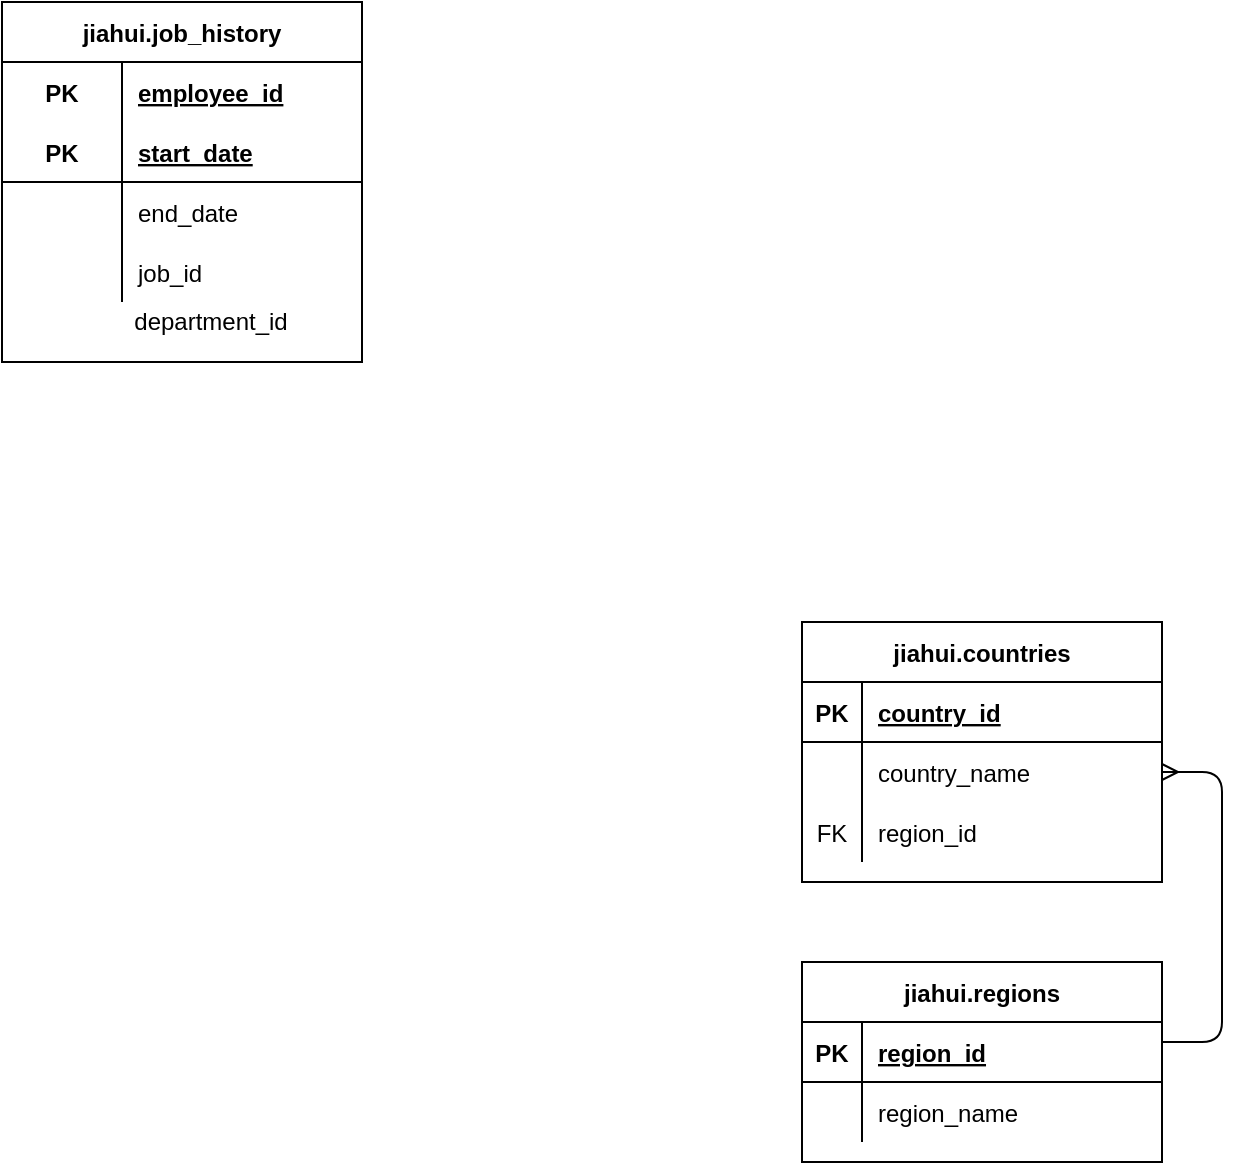 <mxfile version="13.9.2" type="github">
  <diagram id="oKktQ7i2lsQa1mrW154o" name="Page-1">
    <mxGraphModel dx="782" dy="437" grid="1" gridSize="10" guides="1" tooltips="1" connect="1" arrows="1" fold="1" page="1" pageScale="1" pageWidth="827" pageHeight="1169" math="0" shadow="0">
      <root>
        <mxCell id="0" />
        <mxCell id="1" parent="0" />
        <mxCell id="AiLqDA74QCMFkK-5nruq-1" value="jiahui.regions" style="shape=table;startSize=30;container=1;collapsible=1;childLayout=tableLayout;fixedRows=1;rowLines=0;fontStyle=1;align=center;resizeLast=1;" parent="1" vertex="1">
          <mxGeometry x="450" y="710" width="180" height="100" as="geometry" />
        </mxCell>
        <mxCell id="AiLqDA74QCMFkK-5nruq-2" value="" style="shape=partialRectangle;collapsible=0;dropTarget=0;pointerEvents=0;fillColor=none;top=0;left=0;bottom=1;right=0;points=[[0,0.5],[1,0.5]];portConstraint=eastwest;" parent="AiLqDA74QCMFkK-5nruq-1" vertex="1">
          <mxGeometry y="30" width="180" height="30" as="geometry" />
        </mxCell>
        <mxCell id="AiLqDA74QCMFkK-5nruq-3" value="PK" style="shape=partialRectangle;connectable=0;fillColor=none;top=0;left=0;bottom=0;right=0;fontStyle=1;overflow=hidden;" parent="AiLqDA74QCMFkK-5nruq-2" vertex="1">
          <mxGeometry width="30" height="30" as="geometry" />
        </mxCell>
        <mxCell id="AiLqDA74QCMFkK-5nruq-4" value="region_id" style="shape=partialRectangle;connectable=0;fillColor=none;top=0;left=0;bottom=0;right=0;align=left;spacingLeft=6;fontStyle=5;overflow=hidden;" parent="AiLqDA74QCMFkK-5nruq-2" vertex="1">
          <mxGeometry x="30" width="150" height="30" as="geometry" />
        </mxCell>
        <mxCell id="AiLqDA74QCMFkK-5nruq-5" value="" style="shape=partialRectangle;collapsible=0;dropTarget=0;pointerEvents=0;fillColor=none;top=0;left=0;bottom=0;right=0;points=[[0,0.5],[1,0.5]];portConstraint=eastwest;" parent="AiLqDA74QCMFkK-5nruq-1" vertex="1">
          <mxGeometry y="60" width="180" height="30" as="geometry" />
        </mxCell>
        <mxCell id="AiLqDA74QCMFkK-5nruq-6" value="" style="shape=partialRectangle;connectable=0;fillColor=none;top=0;left=0;bottom=0;right=0;editable=1;overflow=hidden;" parent="AiLqDA74QCMFkK-5nruq-5" vertex="1">
          <mxGeometry width="30" height="30" as="geometry" />
        </mxCell>
        <mxCell id="AiLqDA74QCMFkK-5nruq-7" value="region_name" style="shape=partialRectangle;connectable=0;fillColor=none;top=0;left=0;bottom=0;right=0;align=left;spacingLeft=6;overflow=hidden;" parent="AiLqDA74QCMFkK-5nruq-5" vertex="1">
          <mxGeometry x="30" width="150" height="30" as="geometry" />
        </mxCell>
        <mxCell id="ExNAI3M1cGkK11rpZreg-1" value="jiahui.countries" style="shape=table;startSize=30;container=1;collapsible=1;childLayout=tableLayout;fixedRows=1;rowLines=0;fontStyle=1;align=center;resizeLast=1;strokeColor=#000000;" vertex="1" parent="1">
          <mxGeometry x="450" y="540" width="180" height="130" as="geometry" />
        </mxCell>
        <mxCell id="ExNAI3M1cGkK11rpZreg-2" value="" style="shape=partialRectangle;collapsible=0;dropTarget=0;pointerEvents=0;fillColor=none;top=0;left=0;bottom=1;right=0;points=[[0,0.5],[1,0.5]];portConstraint=eastwest;" vertex="1" parent="ExNAI3M1cGkK11rpZreg-1">
          <mxGeometry y="30" width="180" height="30" as="geometry" />
        </mxCell>
        <mxCell id="ExNAI3M1cGkK11rpZreg-3" value="PK" style="shape=partialRectangle;connectable=0;fillColor=none;top=0;left=0;bottom=0;right=0;fontStyle=1;overflow=hidden;" vertex="1" parent="ExNAI3M1cGkK11rpZreg-2">
          <mxGeometry width="30" height="30" as="geometry" />
        </mxCell>
        <mxCell id="ExNAI3M1cGkK11rpZreg-4" value="country_id" style="shape=partialRectangle;connectable=0;fillColor=none;top=0;left=0;bottom=0;right=0;align=left;spacingLeft=6;fontStyle=5;overflow=hidden;" vertex="1" parent="ExNAI3M1cGkK11rpZreg-2">
          <mxGeometry x="30" width="150" height="30" as="geometry" />
        </mxCell>
        <mxCell id="ExNAI3M1cGkK11rpZreg-5" value="" style="shape=partialRectangle;collapsible=0;dropTarget=0;pointerEvents=0;fillColor=none;top=0;left=0;bottom=0;right=0;points=[[0,0.5],[1,0.5]];portConstraint=eastwest;" vertex="1" parent="ExNAI3M1cGkK11rpZreg-1">
          <mxGeometry y="60" width="180" height="30" as="geometry" />
        </mxCell>
        <mxCell id="ExNAI3M1cGkK11rpZreg-6" value="" style="shape=partialRectangle;connectable=0;fillColor=none;top=0;left=0;bottom=0;right=0;editable=1;overflow=hidden;" vertex="1" parent="ExNAI3M1cGkK11rpZreg-5">
          <mxGeometry width="30" height="30" as="geometry" />
        </mxCell>
        <mxCell id="ExNAI3M1cGkK11rpZreg-7" value="country_name" style="shape=partialRectangle;connectable=0;fillColor=none;top=0;left=0;bottom=0;right=0;align=left;spacingLeft=6;overflow=hidden;" vertex="1" parent="ExNAI3M1cGkK11rpZreg-5">
          <mxGeometry x="30" width="150" height="30" as="geometry" />
        </mxCell>
        <mxCell id="ExNAI3M1cGkK11rpZreg-8" value="" style="shape=partialRectangle;collapsible=0;dropTarget=0;pointerEvents=0;fillColor=none;top=0;left=0;bottom=0;right=0;points=[[0,0.5],[1,0.5]];portConstraint=eastwest;" vertex="1" parent="ExNAI3M1cGkK11rpZreg-1">
          <mxGeometry y="90" width="180" height="30" as="geometry" />
        </mxCell>
        <mxCell id="ExNAI3M1cGkK11rpZreg-9" value="FK" style="shape=partialRectangle;connectable=0;fillColor=none;top=0;left=0;bottom=0;right=0;editable=1;overflow=hidden;" vertex="1" parent="ExNAI3M1cGkK11rpZreg-8">
          <mxGeometry width="30" height="30" as="geometry" />
        </mxCell>
        <mxCell id="ExNAI3M1cGkK11rpZreg-10" value="region_id" style="shape=partialRectangle;connectable=0;fillColor=none;top=0;left=0;bottom=0;right=0;align=left;spacingLeft=6;overflow=hidden;" vertex="1" parent="ExNAI3M1cGkK11rpZreg-8">
          <mxGeometry x="30" width="150" height="30" as="geometry" />
        </mxCell>
        <mxCell id="ExNAI3M1cGkK11rpZreg-14" value="" style="edgeStyle=entityRelationEdgeStyle;fontSize=12;html=1;endArrow=ERmany;" edge="1" parent="1" target="ExNAI3M1cGkK11rpZreg-5">
          <mxGeometry width="100" height="100" relative="1" as="geometry">
            <mxPoint x="630" y="750" as="sourcePoint" />
            <mxPoint x="730" y="650" as="targetPoint" />
          </mxGeometry>
        </mxCell>
        <mxCell id="ExNAI3M1cGkK11rpZreg-15" value="jiahui.job_history" style="shape=table;startSize=30;container=1;collapsible=1;childLayout=tableLayout;fixedRows=1;rowLines=0;fontStyle=1;align=center;resizeLast=1;strokeColor=#000000;" vertex="1" parent="1">
          <mxGeometry x="50" y="230" width="180" height="180" as="geometry" />
        </mxCell>
        <mxCell id="ExNAI3M1cGkK11rpZreg-16" value="" style="shape=partialRectangle;collapsible=0;dropTarget=0;pointerEvents=0;fillColor=none;top=0;left=0;bottom=0;right=0;points=[[0,0.5],[1,0.5]];portConstraint=eastwest;" vertex="1" parent="ExNAI3M1cGkK11rpZreg-15">
          <mxGeometry y="30" width="180" height="30" as="geometry" />
        </mxCell>
        <mxCell id="ExNAI3M1cGkK11rpZreg-17" value="PK" style="shape=partialRectangle;connectable=0;fillColor=none;top=0;left=0;bottom=0;right=0;fontStyle=1;overflow=hidden;" vertex="1" parent="ExNAI3M1cGkK11rpZreg-16">
          <mxGeometry width="60" height="30" as="geometry" />
        </mxCell>
        <mxCell id="ExNAI3M1cGkK11rpZreg-18" value="employee_id" style="shape=partialRectangle;connectable=0;fillColor=none;top=0;left=0;bottom=0;right=0;align=left;spacingLeft=6;fontStyle=5;overflow=hidden;" vertex="1" parent="ExNAI3M1cGkK11rpZreg-16">
          <mxGeometry x="60" width="120" height="30" as="geometry" />
        </mxCell>
        <mxCell id="ExNAI3M1cGkK11rpZreg-19" value="" style="shape=partialRectangle;collapsible=0;dropTarget=0;pointerEvents=0;fillColor=none;top=0;left=0;bottom=1;right=0;points=[[0,0.5],[1,0.5]];portConstraint=eastwest;" vertex="1" parent="ExNAI3M1cGkK11rpZreg-15">
          <mxGeometry y="60" width="180" height="30" as="geometry" />
        </mxCell>
        <mxCell id="ExNAI3M1cGkK11rpZreg-20" value="PK" style="shape=partialRectangle;connectable=0;fillColor=none;top=0;left=0;bottom=0;right=0;fontStyle=1;overflow=hidden;" vertex="1" parent="ExNAI3M1cGkK11rpZreg-19">
          <mxGeometry width="60" height="30" as="geometry" />
        </mxCell>
        <mxCell id="ExNAI3M1cGkK11rpZreg-21" value="start_date" style="shape=partialRectangle;connectable=0;fillColor=none;top=0;left=0;bottom=0;right=0;align=left;spacingLeft=6;fontStyle=5;overflow=hidden;" vertex="1" parent="ExNAI3M1cGkK11rpZreg-19">
          <mxGeometry x="60" width="120" height="30" as="geometry" />
        </mxCell>
        <mxCell id="ExNAI3M1cGkK11rpZreg-22" value="" style="shape=partialRectangle;collapsible=0;dropTarget=0;pointerEvents=0;fillColor=none;top=0;left=0;bottom=0;right=0;points=[[0,0.5],[1,0.5]];portConstraint=eastwest;" vertex="1" parent="ExNAI3M1cGkK11rpZreg-15">
          <mxGeometry y="90" width="180" height="30" as="geometry" />
        </mxCell>
        <mxCell id="ExNAI3M1cGkK11rpZreg-23" value="" style="shape=partialRectangle;connectable=0;fillColor=none;top=0;left=0;bottom=0;right=0;editable=1;overflow=hidden;" vertex="1" parent="ExNAI3M1cGkK11rpZreg-22">
          <mxGeometry width="60" height="30" as="geometry" />
        </mxCell>
        <mxCell id="ExNAI3M1cGkK11rpZreg-24" value="end_date" style="shape=partialRectangle;connectable=0;fillColor=none;top=0;left=0;bottom=0;right=0;align=left;spacingLeft=6;overflow=hidden;" vertex="1" parent="ExNAI3M1cGkK11rpZreg-22">
          <mxGeometry x="60" width="120" height="30" as="geometry" />
        </mxCell>
        <mxCell id="ExNAI3M1cGkK11rpZreg-25" value="" style="shape=partialRectangle;collapsible=0;dropTarget=0;pointerEvents=0;fillColor=none;top=0;left=0;bottom=0;right=0;points=[[0,0.5],[1,0.5]];portConstraint=eastwest;" vertex="1" parent="ExNAI3M1cGkK11rpZreg-15">
          <mxGeometry y="120" width="180" height="30" as="geometry" />
        </mxCell>
        <mxCell id="ExNAI3M1cGkK11rpZreg-26" value="" style="shape=partialRectangle;connectable=0;fillColor=none;top=0;left=0;bottom=0;right=0;editable=1;overflow=hidden;" vertex="1" parent="ExNAI3M1cGkK11rpZreg-25">
          <mxGeometry width="60" height="30" as="geometry" />
        </mxCell>
        <mxCell id="ExNAI3M1cGkK11rpZreg-27" value="job_id" style="shape=partialRectangle;connectable=0;fillColor=none;top=0;left=0;bottom=0;right=0;align=left;spacingLeft=6;overflow=hidden;" vertex="1" parent="ExNAI3M1cGkK11rpZreg-25">
          <mxGeometry x="60" width="120" height="30" as="geometry" />
        </mxCell>
        <mxCell id="ExNAI3M1cGkK11rpZreg-29" value="department_id" style="text;html=1;align=center;verticalAlign=middle;resizable=0;points=[];autosize=1;" vertex="1" parent="1">
          <mxGeometry x="109" y="380" width="90" height="20" as="geometry" />
        </mxCell>
      </root>
    </mxGraphModel>
  </diagram>
</mxfile>
